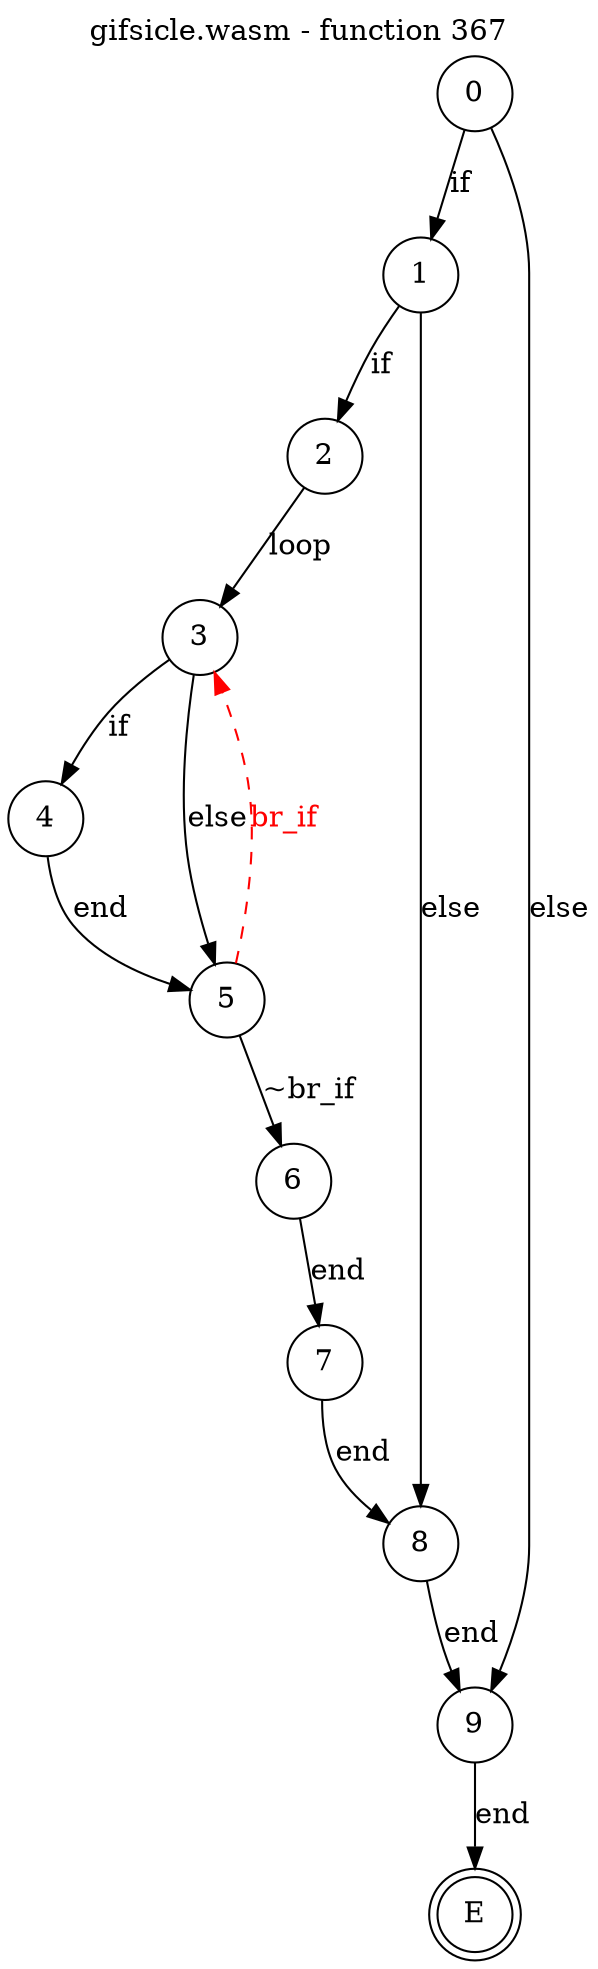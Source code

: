 digraph finite_state_machine {
    label = "gifsicle.wasm - function 367"
    labelloc =  t
    labelfontsize = 16
    labelfontcolor = black
    labelfontname = "Helvetica"
    node [shape = doublecircle]; E ;
node [shape=circle, fontcolor=black, style="", label="0"]0
node [shape=circle, fontcolor=black, style="", label="1"]1
node [shape=circle, fontcolor=black, style="", label="2"]2
node [shape=circle, fontcolor=black, style="", label="3"]3
node [shape=circle, fontcolor=black, style="", label="4"]4
node [shape=circle, fontcolor=black, style="", label="5"]5
node [shape=circle, fontcolor=black, style="", label="6"]6
node [shape=circle, fontcolor=black, style="", label="7"]7
node [shape=circle, fontcolor=black, style="", label="8"]8
node [shape=circle, fontcolor=black, style="", label="9"]9
node [shape=circle, fontcolor=black, style="", label="E"]E
    0 -> 1[label="if"];
    0 -> 9[label="else"];
    1 -> 2[label="if"];
    1 -> 8[label="else"];
    2 -> 3[label="loop"];
    3 -> 4[label="if"];
    3 -> 5[label="else"];
    4 -> 5[label="end"];
    5 -> 6[label="~br_if"];
    5 -> 3[style="dashed" color="red" fontcolor="red" label="br_if"];
    6 -> 7[label="end"];
    7 -> 8[label="end"];
    8 -> 9[label="end"];
    9 -> E[label="end"];
}
